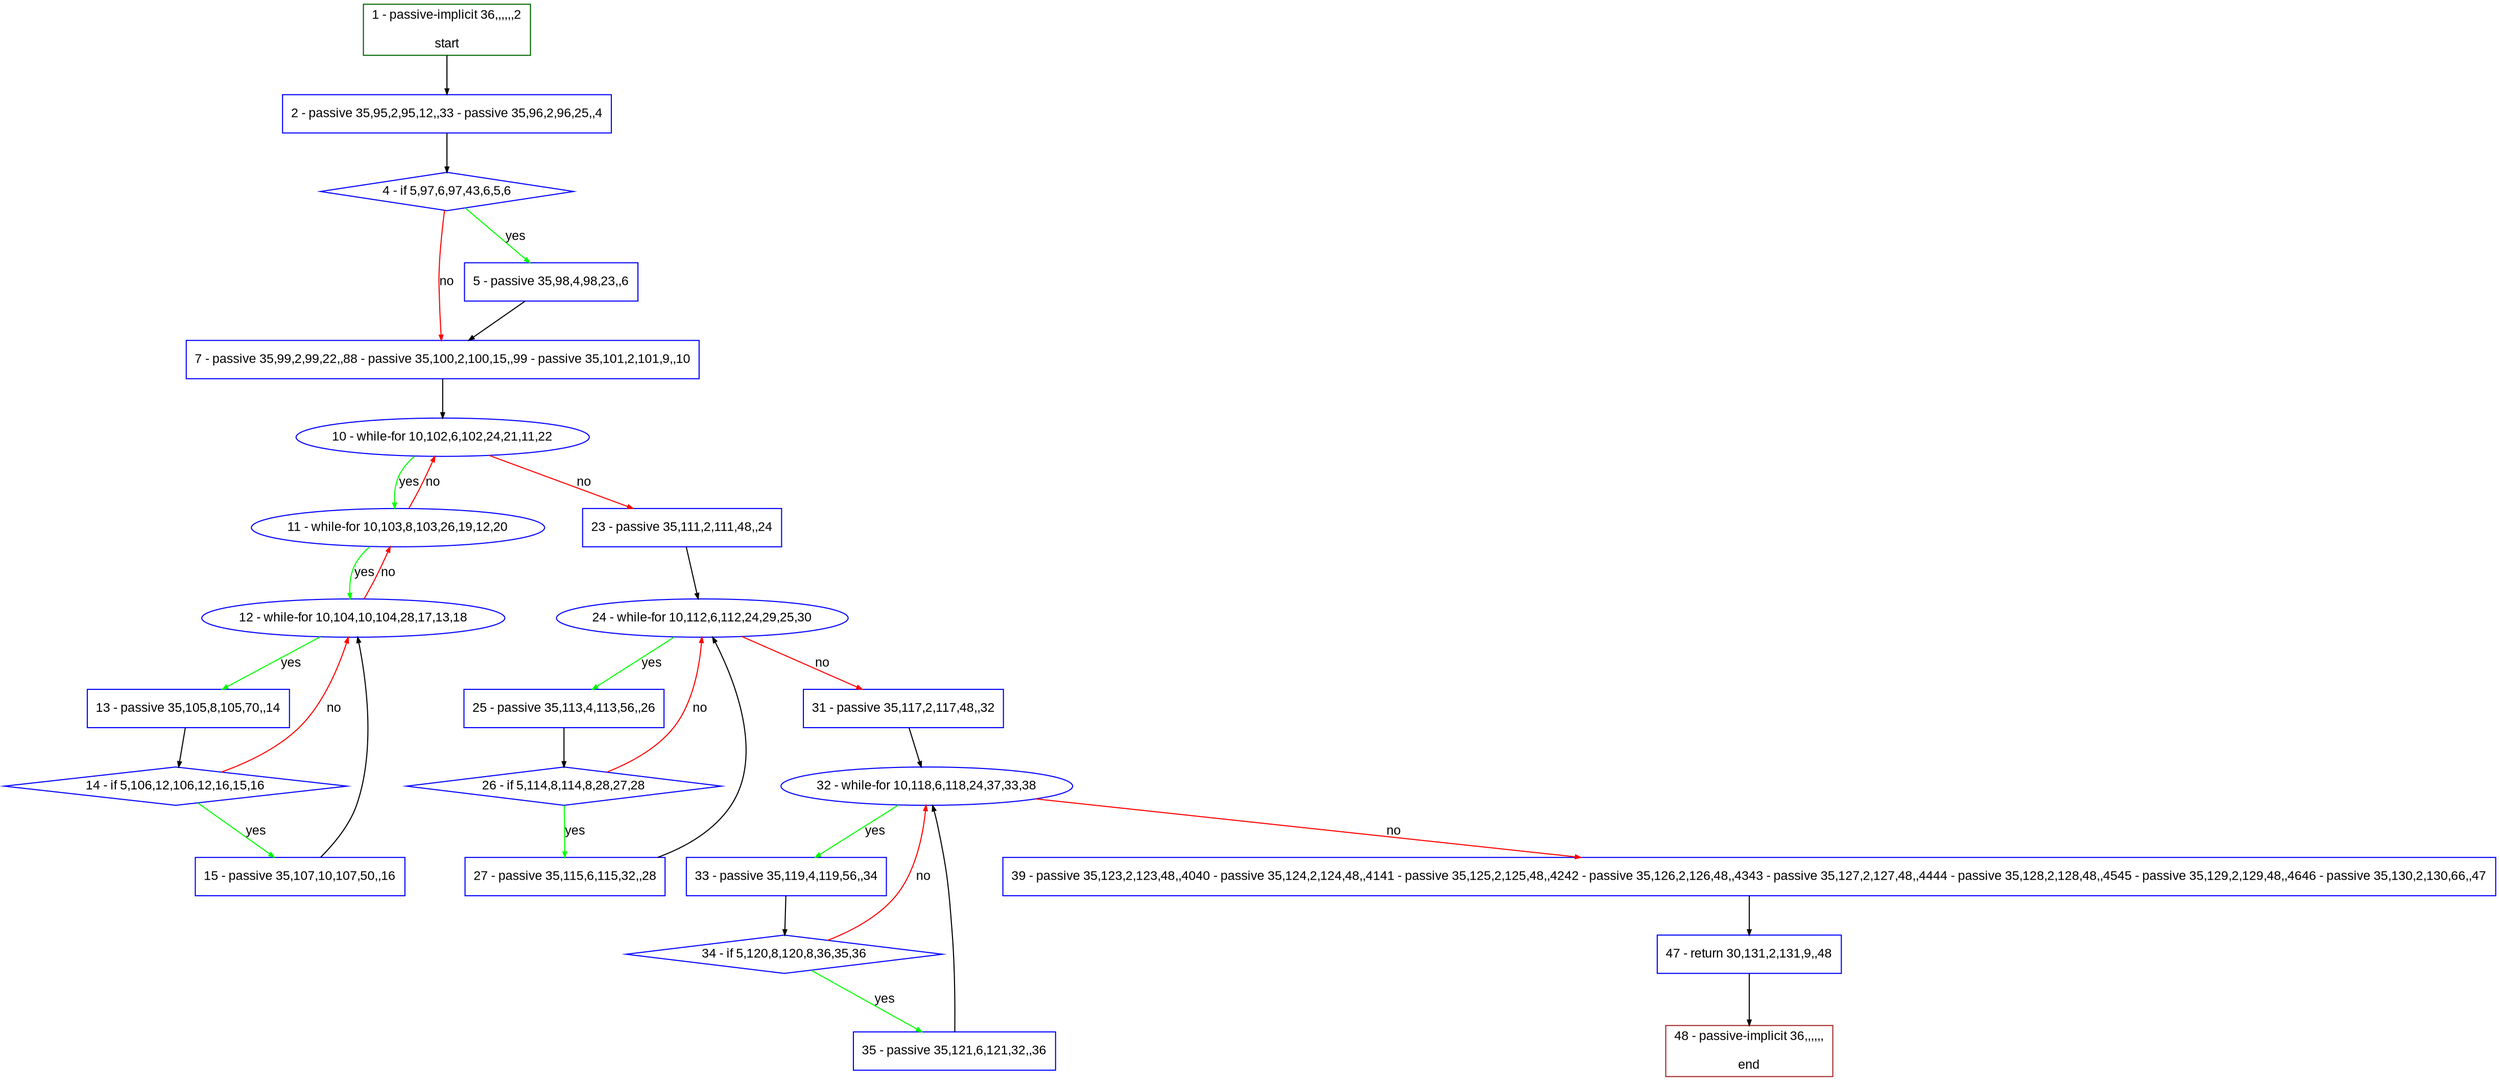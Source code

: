 digraph "" {
  graph [pack="true", label="", fontsize="12", packmode="clust", fontname="Arial", fillcolor="#FFFFCC", bgcolor="white", style="rounded,filled", compound="true"];
  node [node_initialized="no", label="", color="grey", fontsize="12", fillcolor="white", fontname="Arial", style="filled", shape="rectangle", compound="true", fixedsize="false"];
  edge [fontcolor="black", arrowhead="normal", arrowtail="none", arrowsize="0.5", ltail="", label="", color="black", fontsize="12", lhead="", fontname="Arial", dir="forward", compound="true"];
  __N1 [label="2 - passive 35,95,2,95,12,,33 - passive 35,96,2,96,25,,4", color="#0000ff", fillcolor="#ffffff", style="filled", shape="box"];
  __N2 [label="1 - passive-implicit 36,,,,,,2\n\nstart", color="#006400", fillcolor="#ffffff", style="filled", shape="box"];
  __N3 [label="4 - if 5,97,6,97,43,6,5,6", color="#0000ff", fillcolor="#ffffff", style="filled", shape="diamond"];
  __N4 [label="5 - passive 35,98,4,98,23,,6", color="#0000ff", fillcolor="#ffffff", style="filled", shape="box"];
  __N5 [label="7 - passive 35,99,2,99,22,,88 - passive 35,100,2,100,15,,99 - passive 35,101,2,101,9,,10", color="#0000ff", fillcolor="#ffffff", style="filled", shape="box"];
  __N6 [label="10 - while-for 10,102,6,102,24,21,11,22", color="#0000ff", fillcolor="#ffffff", style="filled", shape="oval"];
  __N7 [label="11 - while-for 10,103,8,103,26,19,12,20", color="#0000ff", fillcolor="#ffffff", style="filled", shape="oval"];
  __N8 [label="23 - passive 35,111,2,111,48,,24", color="#0000ff", fillcolor="#ffffff", style="filled", shape="box"];
  __N9 [label="12 - while-for 10,104,10,104,28,17,13,18", color="#0000ff", fillcolor="#ffffff", style="filled", shape="oval"];
  __N10 [label="13 - passive 35,105,8,105,70,,14", color="#0000ff", fillcolor="#ffffff", style="filled", shape="box"];
  __N11 [label="14 - if 5,106,12,106,12,16,15,16", color="#0000ff", fillcolor="#ffffff", style="filled", shape="diamond"];
  __N12 [label="15 - passive 35,107,10,107,50,,16", color="#0000ff", fillcolor="#ffffff", style="filled", shape="box"];
  __N13 [label="24 - while-for 10,112,6,112,24,29,25,30", color="#0000ff", fillcolor="#ffffff", style="filled", shape="oval"];
  __N14 [label="25 - passive 35,113,4,113,56,,26", color="#0000ff", fillcolor="#ffffff", style="filled", shape="box"];
  __N15 [label="31 - passive 35,117,2,117,48,,32", color="#0000ff", fillcolor="#ffffff", style="filled", shape="box"];
  __N16 [label="26 - if 5,114,8,114,8,28,27,28", color="#0000ff", fillcolor="#ffffff", style="filled", shape="diamond"];
  __N17 [label="27 - passive 35,115,6,115,32,,28", color="#0000ff", fillcolor="#ffffff", style="filled", shape="box"];
  __N18 [label="32 - while-for 10,118,6,118,24,37,33,38", color="#0000ff", fillcolor="#ffffff", style="filled", shape="oval"];
  __N19 [label="33 - passive 35,119,4,119,56,,34", color="#0000ff", fillcolor="#ffffff", style="filled", shape="box"];
  __N20 [label="39 - passive 35,123,2,123,48,,4040 - passive 35,124,2,124,48,,4141 - passive 35,125,2,125,48,,4242 - passive 35,126,2,126,48,,4343 - passive 35,127,2,127,48,,4444 - passive 35,128,2,128,48,,4545 - passive 35,129,2,129,48,,4646 - passive 35,130,2,130,66,,47", color="#0000ff", fillcolor="#ffffff", style="filled", shape="box"];
  __N21 [label="34 - if 5,120,8,120,8,36,35,36", color="#0000ff", fillcolor="#ffffff", style="filled", shape="diamond"];
  __N22 [label="35 - passive 35,121,6,121,32,,36", color="#0000ff", fillcolor="#ffffff", style="filled", shape="box"];
  __N23 [label="47 - return 30,131,2,131,9,,48", color="#0000ff", fillcolor="#ffffff", style="filled", shape="box"];
  __N24 [label="48 - passive-implicit 36,,,,,,\n\nend", color="#a52a2a", fillcolor="#ffffff", style="filled", shape="box"];
  __N2 -> __N1 [arrowhead="normal", arrowtail="none", color="#000000", label="", dir="forward"];
  __N1 -> __N3 [arrowhead="normal", arrowtail="none", color="#000000", label="", dir="forward"];
  __N3 -> __N4 [arrowhead="normal", arrowtail="none", color="#00ff00", label="yes", dir="forward"];
  __N3 -> __N5 [arrowhead="normal", arrowtail="none", color="#ff0000", label="no", dir="forward"];
  __N4 -> __N5 [arrowhead="normal", arrowtail="none", color="#000000", label="", dir="forward"];
  __N5 -> __N6 [arrowhead="normal", arrowtail="none", color="#000000", label="", dir="forward"];
  __N6 -> __N7 [arrowhead="normal", arrowtail="none", color="#00ff00", label="yes", dir="forward"];
  __N7 -> __N6 [arrowhead="normal", arrowtail="none", color="#ff0000", label="no", dir="forward"];
  __N6 -> __N8 [arrowhead="normal", arrowtail="none", color="#ff0000", label="no", dir="forward"];
  __N7 -> __N9 [arrowhead="normal", arrowtail="none", color="#00ff00", label="yes", dir="forward"];
  __N9 -> __N7 [arrowhead="normal", arrowtail="none", color="#ff0000", label="no", dir="forward"];
  __N9 -> __N10 [arrowhead="normal", arrowtail="none", color="#00ff00", label="yes", dir="forward"];
  __N10 -> __N11 [arrowhead="normal", arrowtail="none", color="#000000", label="", dir="forward"];
  __N11 -> __N9 [arrowhead="normal", arrowtail="none", color="#ff0000", label="no", dir="forward"];
  __N11 -> __N12 [arrowhead="normal", arrowtail="none", color="#00ff00", label="yes", dir="forward"];
  __N12 -> __N9 [arrowhead="normal", arrowtail="none", color="#000000", label="", dir="forward"];
  __N8 -> __N13 [arrowhead="normal", arrowtail="none", color="#000000", label="", dir="forward"];
  __N13 -> __N14 [arrowhead="normal", arrowtail="none", color="#00ff00", label="yes", dir="forward"];
  __N13 -> __N15 [arrowhead="normal", arrowtail="none", color="#ff0000", label="no", dir="forward"];
  __N14 -> __N16 [arrowhead="normal", arrowtail="none", color="#000000", label="", dir="forward"];
  __N16 -> __N13 [arrowhead="normal", arrowtail="none", color="#ff0000", label="no", dir="forward"];
  __N16 -> __N17 [arrowhead="normal", arrowtail="none", color="#00ff00", label="yes", dir="forward"];
  __N17 -> __N13 [arrowhead="normal", arrowtail="none", color="#000000", label="", dir="forward"];
  __N15 -> __N18 [arrowhead="normal", arrowtail="none", color="#000000", label="", dir="forward"];
  __N18 -> __N19 [arrowhead="normal", arrowtail="none", color="#00ff00", label="yes", dir="forward"];
  __N18 -> __N20 [arrowhead="normal", arrowtail="none", color="#ff0000", label="no", dir="forward"];
  __N19 -> __N21 [arrowhead="normal", arrowtail="none", color="#000000", label="", dir="forward"];
  __N21 -> __N18 [arrowhead="normal", arrowtail="none", color="#ff0000", label="no", dir="forward"];
  __N21 -> __N22 [arrowhead="normal", arrowtail="none", color="#00ff00", label="yes", dir="forward"];
  __N22 -> __N18 [arrowhead="normal", arrowtail="none", color="#000000", label="", dir="forward"];
  __N20 -> __N23 [arrowhead="normal", arrowtail="none", color="#000000", label="", dir="forward"];
  __N23 -> __N24 [arrowhead="normal", arrowtail="none", color="#000000", label="", dir="forward"];
}
